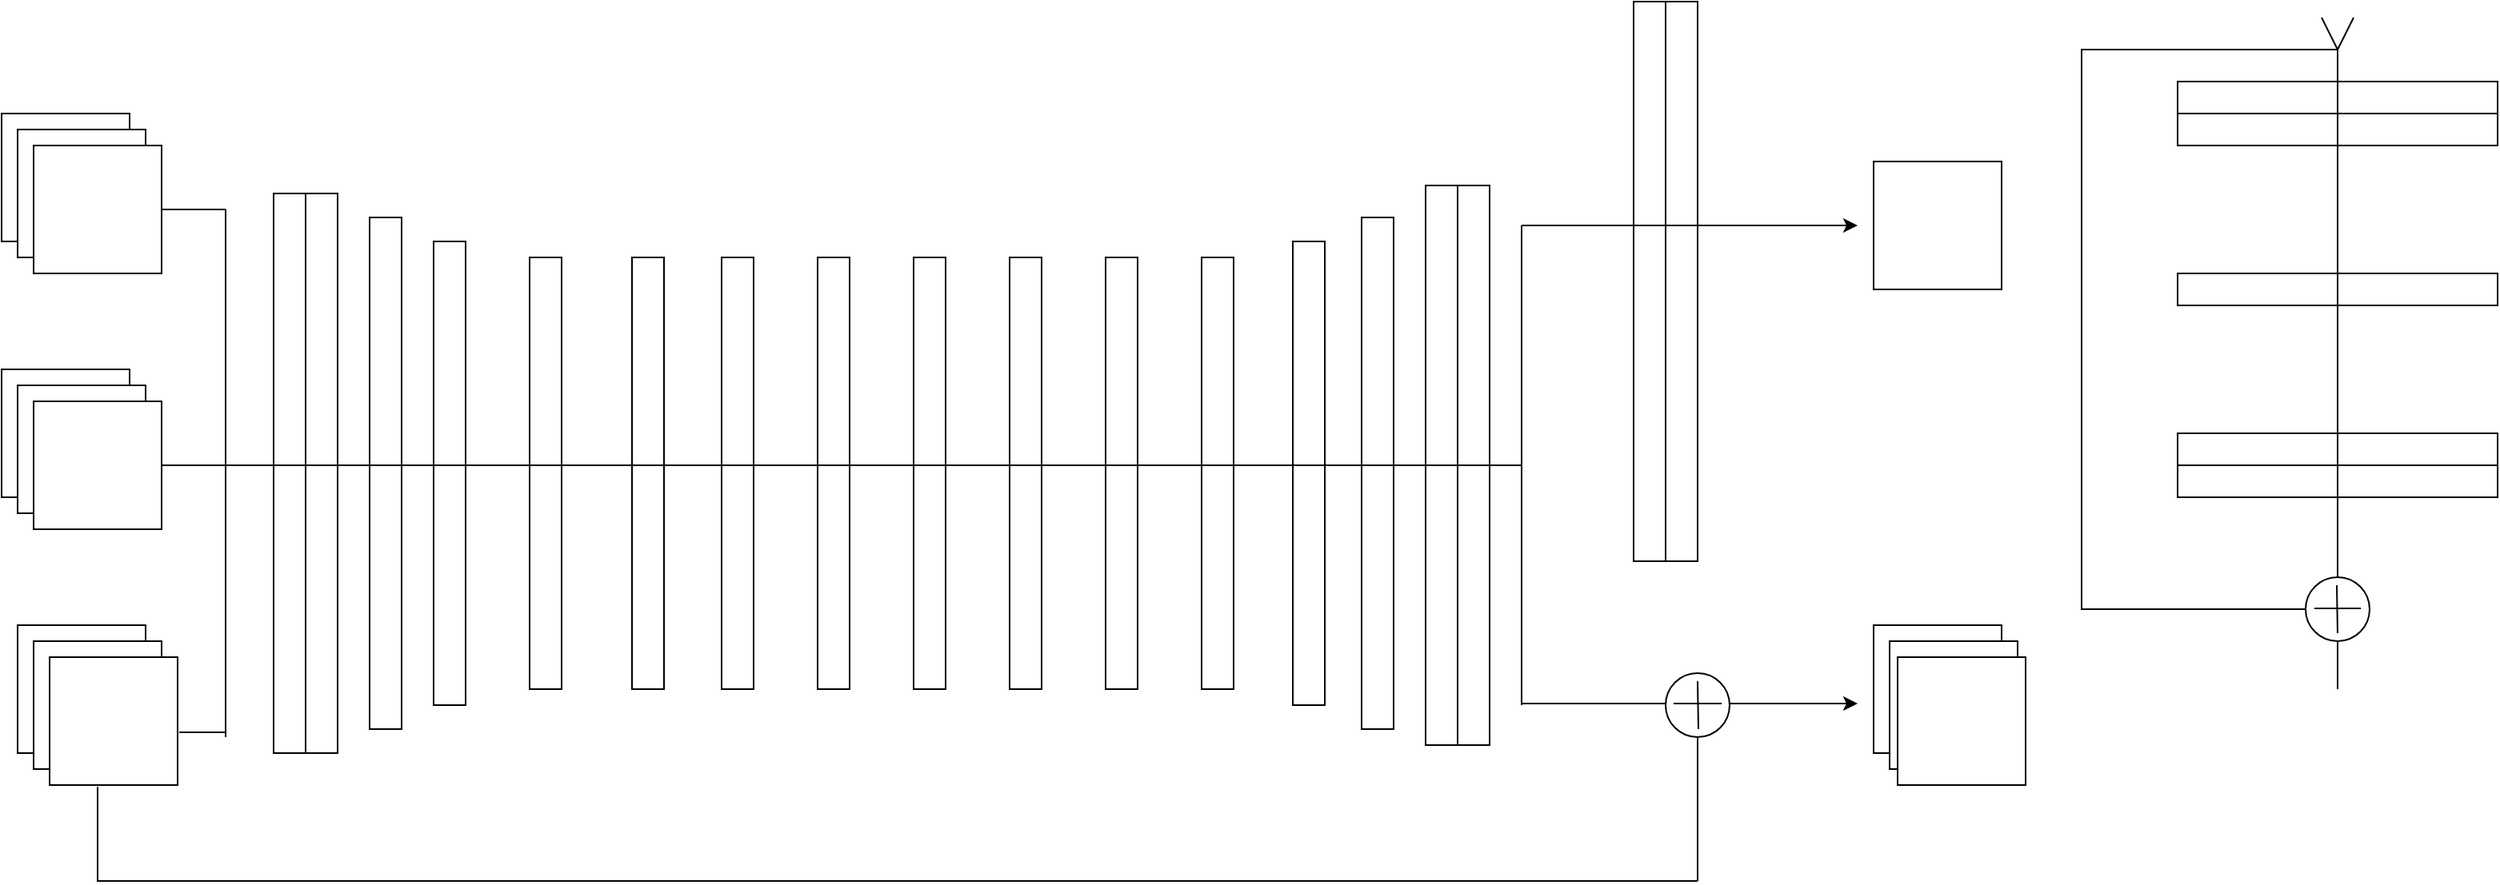 <mxfile version="23.1.5" type="github">
  <diagram name="第 1 页" id="wC7TP2851hE-rrZVmMUs">
    <mxGraphModel dx="1386" dy="759" grid="1" gridSize="10" guides="1" tooltips="1" connect="1" arrows="1" fold="1" page="1" pageScale="1" pageWidth="827" pageHeight="1169" math="0" shadow="0">
      <root>
        <mxCell id="0" />
        <mxCell id="1" parent="0" />
        <mxCell id="yJ2j904OWOBzv1UMGNfe-1" value="" style="whiteSpace=wrap;html=1;aspect=fixed;" vertex="1" parent="1">
          <mxGeometry x="20" y="160" width="80" height="80" as="geometry" />
        </mxCell>
        <mxCell id="yJ2j904OWOBzv1UMGNfe-2" value="" style="whiteSpace=wrap;html=1;aspect=fixed;" vertex="1" parent="1">
          <mxGeometry x="30" y="170" width="80" height="80" as="geometry" />
        </mxCell>
        <mxCell id="yJ2j904OWOBzv1UMGNfe-3" value="" style="whiteSpace=wrap;html=1;aspect=fixed;" vertex="1" parent="1">
          <mxGeometry x="40" y="180" width="80" height="80" as="geometry" />
        </mxCell>
        <mxCell id="yJ2j904OWOBzv1UMGNfe-4" value="" style="whiteSpace=wrap;html=1;aspect=fixed;" vertex="1" parent="1">
          <mxGeometry x="20" y="320" width="80" height="80" as="geometry" />
        </mxCell>
        <mxCell id="yJ2j904OWOBzv1UMGNfe-5" value="" style="whiteSpace=wrap;html=1;aspect=fixed;" vertex="1" parent="1">
          <mxGeometry x="30" y="330" width="80" height="80" as="geometry" />
        </mxCell>
        <mxCell id="yJ2j904OWOBzv1UMGNfe-6" value="" style="whiteSpace=wrap;html=1;aspect=fixed;" vertex="1" parent="1">
          <mxGeometry x="40" y="340" width="80" height="80" as="geometry" />
        </mxCell>
        <mxCell id="yJ2j904OWOBzv1UMGNfe-8" value="&lt;span style=&quot;color: rgba(0, 0, 0, 0); font-family: monospace; font-size: 0px; font-style: normal; font-variant-ligatures: normal; font-variant-caps: normal; font-weight: 400; letter-spacing: normal; orphans: 2; text-align: start; text-indent: 0px; text-transform: none; widows: 2; word-spacing: 0px; -webkit-text-stroke-width: 0px; background-color: rgb(251, 251, 251); text-decoration-thickness: initial; text-decoration-style: initial; text-decoration-color: initial; float: none; display: inline !important;&quot;&gt;%3CmxGraphModel%3E%3Croot%3E%3CmxCell%20id%3D%220%22%2F%3E%3CmxCell%20id%3D%221%22%20parent%3D%220%22%2F%3E%3CmxCell%20id%3D%222%22%20value%3D%22%22%20style%3D%22whiteSpace%3Dwrap%3Bhtml%3D11 %3Baspect%3Dfixed%3B%22%20vertex%3D%221%22%20parent%3D%221%22%3E%3CmxGeometry%20x%3D%2220%22%20y%3D%22160%22%20width%3D%2280%22%20height%3D%2280%22%20as%3D%22geometry%22%2F%3E%3C%2FmxCell%3E%3CmxCell%20id%3D%223%22%20value%3D%22%22%20style%3D%22whiteSpace%3Dwrap%3Bhtml%3D1%3Baspect%3Dfixed%3B%22%20vertex%3D%221%22%20parent%3D%221%22%3E%3CmxGeometry%20x%3D%2230%22%20y%3D%22170%22170%22170%22170%22170%20 2%20width%3D%2280%22%20height%3D%2280%22%20as%3D%22geometry%22%2F%3E%3C%2FmxCell%3E%3CmxCell%20id%3D%224%22%20value%3D%22%22%20style%3D%22whiteSpace%3Dwrap%3Bhtml%3D1%3Baspect%3Dfixed%3B%22%20vertex%3D%221%22%20parent%3D%221%22%3E%3CmxGeometry%20x%3D%2240%22%20y%3D%22180%22%20width%3D%2280%22%20height%3D%2280%22%20as%3D%22geometry%22%2F%3E%3C%2FmxCell%3E%3C%2Froot%3E%3C%2FmxGraphModel%3E&lt;/span&gt;" style="text;whiteSpace=wrap;html=1;" vertex="1" parent="1">
          <mxGeometry x="80" y="510" width="30" height="40" as="geometry" />
        </mxCell>
        <mxCell id="yJ2j904OWOBzv1UMGNfe-9" value="&lt;span style=&quot;color: rgba(0, 0, 0, 0); font-family: monospace; font-size: 0px; font-style: normal; font-variant-ligatures: normal; font-variant-caps: normal; font-weight: 400; letter-spacing: normal; orphans: 2; text-align: start; text-indent: 0px; text-transform: none; widows: 2; word-spacing: 0px; -webkit-text-stroke-width: 0px; background-color: rgb(251, 251, 251); text-decoration-thickness: initial; text-decoration-style: initial; text-decoration-color: initial; float: none; display: inline !important;&quot;&gt;%3CmxGraphModel%3E%3Croot%3E%3CmxCell%20id%3D%220%22%2F%3E%3CmxCell%20id%3D%221%22%20parent%3D%220%22%2F%3E%3CmxCell%20id%3D%222%22%20value%3D%22%22%20style%3D%22whiteSpace%3Dwrap%3Bhtml%3D11 %3Baspect%3Dfixed%3B%22%20vertex%3D%221%22%20parent%3D%221%22%3E%3CmxGeometry%20x%3D%2220%22%20y%3D%22160%22%20width%3D%2280%22%20height%3D%2280%22%20as%3D%22geometry%22%2F%3E%3C%2FmxCell%3E%3CmxCell%20id%3D%223%22%20value%3D%22%22%20style%3D%22whiteSpace%3Dwrap%3Bhtml%3D1%3Baspect%3Dfixed%3B%22%20vertex%3D%221%22%20parent%3D%221%22%3E%3CmxGeometry%20x%3D%2230%22%20y%3D%22170%22170%22170%22170%22170%20 2%20width%3D%2280%22%20height%3D%2280%22%20as%3D%22geometry%22%2F%3E%3C%2FmxCell%3E%3CmxCell%20id%3D%224%22%20value%3D%22%22%20style%3D%22whiteSpace%3Dwrap%3Bhtml%3D1%3Baspect%3Dfixed%3B%22%20vertex%3D%221%22%20parent%3D%221%22%3E%3CmxGeometry%20x%3D%2240%22%20y%3D%22180%22%20width%3D%2280%22%20height%3D%2280%22%20as%3D%22geometry%22%2F%3E%3C%2FmxCell%3E%3C%2Froot%3E%3C%2FmxGraphModel%3E&lt;/span&gt;" style="text;whiteSpace=wrap;html=1;" vertex="1" parent="1">
          <mxGeometry x="70" y="520" width="30" height="40" as="geometry" />
        </mxCell>
        <mxCell id="yJ2j904OWOBzv1UMGNfe-10" value="" style="whiteSpace=wrap;html=1;aspect=fixed;" vertex="1" parent="1">
          <mxGeometry x="30" y="480" width="80" height="80" as="geometry" />
        </mxCell>
        <mxCell id="yJ2j904OWOBzv1UMGNfe-11" value="" style="whiteSpace=wrap;html=1;aspect=fixed;" vertex="1" parent="1">
          <mxGeometry x="40" y="490" width="80" height="80" as="geometry" />
        </mxCell>
        <mxCell id="yJ2j904OWOBzv1UMGNfe-12" value="" style="whiteSpace=wrap;html=1;aspect=fixed;" vertex="1" parent="1">
          <mxGeometry x="50" y="500" width="80" height="80" as="geometry" />
        </mxCell>
        <mxCell id="yJ2j904OWOBzv1UMGNfe-15" value="" style="endArrow=none;html=1;rounded=0;" edge="1" parent="1" source="yJ2j904OWOBzv1UMGNfe-3">
          <mxGeometry width="50" height="50" relative="1" as="geometry">
            <mxPoint x="440" y="420" as="sourcePoint" />
            <mxPoint x="160" y="220" as="targetPoint" />
          </mxGeometry>
        </mxCell>
        <mxCell id="yJ2j904OWOBzv1UMGNfe-16" value="" style="endArrow=none;html=1;rounded=0;" edge="1" parent="1">
          <mxGeometry width="50" height="50" relative="1" as="geometry">
            <mxPoint x="160" y="550" as="sourcePoint" />
            <mxPoint x="160" y="220" as="targetPoint" />
          </mxGeometry>
        </mxCell>
        <mxCell id="yJ2j904OWOBzv1UMGNfe-20" value="" style="endArrow=none;html=1;rounded=0;exitX=1.013;exitY=0.588;exitDx=0;exitDy=0;exitPerimeter=0;" edge="1" parent="1" source="yJ2j904OWOBzv1UMGNfe-12">
          <mxGeometry width="50" height="50" relative="1" as="geometry">
            <mxPoint x="440" y="420" as="sourcePoint" />
            <mxPoint x="160" y="547" as="targetPoint" />
          </mxGeometry>
        </mxCell>
        <mxCell id="yJ2j904OWOBzv1UMGNfe-23" value="" style="rounded=0;whiteSpace=wrap;html=1;" vertex="1" parent="1">
          <mxGeometry x="190" y="210" width="20" height="350" as="geometry" />
        </mxCell>
        <mxCell id="yJ2j904OWOBzv1UMGNfe-24" value="&lt;span style=&quot;color: rgba(0, 0, 0, 0); font-family: monospace; font-size: 0px; font-style: normal; font-variant-ligatures: normal; font-variant-caps: normal; font-weight: 400; letter-spacing: normal; orphans: 2; text-align: start; text-indent: 0px; text-transform: none; widows: 2; word-spacing: 0px; -webkit-text-stroke-width: 0px; background-color: rgb(251, 251, 251); text-decoration-thickness: initial; text-decoration-style: initial; text-decoration-color: initial; float: none; display: inline !important;&quot;&gt;%3CmxGraphModel%3E%3Croot%3E%3CmxCell%20id%3D%220%22%2F%3E%3CmxCell%20id%3D%221%22%20parent%3D%220%22%2F%3E%3CmxCell%20id%3D%222%20value%3D%22%22%20style%3D%22rounded%3D0%3BwhiteSpace%3Dwrap%3BwhiteSpace%3Dwrap%3Bhtml%3D1%3B%22%20vertex%3D%221%22%20parent%3D%221%22%3E%3CmxGeometry%20x%3D%22190%22%20y%3D%22210%22%20width%3D%2220%22%20height%3D%22350%22%20as%3D%22geometry%22%2F%3E%3C%2FmxCell%3E%3C%2Froot%3E%3C%2FmxGraphModel%3E&lt;/span&gt;" style="text;whiteSpace=wrap;html=1;" vertex="1" parent="1">
          <mxGeometry x="230" y="230" width="30" height="330" as="geometry" />
        </mxCell>
        <mxCell id="yJ2j904OWOBzv1UMGNfe-25" value="" style="rounded=0;whiteSpace=wrap;html=1;" vertex="1" parent="1">
          <mxGeometry x="210" y="210" width="20" height="350" as="geometry" />
        </mxCell>
        <mxCell id="yJ2j904OWOBzv1UMGNfe-27" value="" style="rounded=0;whiteSpace=wrap;html=1;" vertex="1" parent="1">
          <mxGeometry x="250" y="225" width="20" height="320" as="geometry" />
        </mxCell>
        <mxCell id="yJ2j904OWOBzv1UMGNfe-32" value="" style="rounded=0;whiteSpace=wrap;html=1;" vertex="1" parent="1">
          <mxGeometry x="290" y="240" width="20" height="290" as="geometry" />
        </mxCell>
        <mxCell id="yJ2j904OWOBzv1UMGNfe-33" value="" style="rounded=0;whiteSpace=wrap;html=1;" vertex="1" parent="1">
          <mxGeometry x="350" y="250" width="20" height="270" as="geometry" />
        </mxCell>
        <mxCell id="yJ2j904OWOBzv1UMGNfe-41" value="" style="rounded=0;whiteSpace=wrap;html=1;" vertex="1" parent="1">
          <mxGeometry x="414" y="250" width="20" height="270" as="geometry" />
        </mxCell>
        <mxCell id="yJ2j904OWOBzv1UMGNfe-42" value="" style="rounded=0;whiteSpace=wrap;html=1;" vertex="1" parent="1">
          <mxGeometry x="470" y="250" width="20" height="270" as="geometry" />
        </mxCell>
        <mxCell id="yJ2j904OWOBzv1UMGNfe-44" value="" style="rounded=0;whiteSpace=wrap;html=1;" vertex="1" parent="1">
          <mxGeometry x="530" y="250" width="20" height="270" as="geometry" />
        </mxCell>
        <mxCell id="yJ2j904OWOBzv1UMGNfe-45" value="" style="rounded=0;whiteSpace=wrap;whiteSpace=wrap;html=1;" vertex="1" parent="1">
          <mxGeometry x="590" y="250" width="20" height="270" as="geometry" />
        </mxCell>
        <mxCell id="yJ2j904OWOBzv1UMGNfe-46" value="" style="rounded=0;whiteSpace=wrap;whiteSpace=wrap;html=1;" vertex="1" parent="1">
          <mxGeometry x="650" y="250" width="20" height="270" as="geometry" />
        </mxCell>
        <mxCell id="yJ2j904OWOBzv1UMGNfe-47" value="" style="rounded=0;whiteSpace=wrap;whiteSpace=wrap;html=1;" vertex="1" parent="1">
          <mxGeometry x="710" y="250" width="20" height="270" as="geometry" />
        </mxCell>
        <mxCell id="yJ2j904OWOBzv1UMGNfe-48" value="" style="rounded=0;whiteSpace=wrap;whiteSpace=wrap;html=1;" vertex="1" parent="1">
          <mxGeometry x="770" y="250" width="20" height="270" as="geometry" />
        </mxCell>
        <mxCell id="yJ2j904OWOBzv1UMGNfe-52" value="" style="rounded=0;whiteSpace=wrap;whiteSpace=wrap;html=1;" vertex="1" parent="1">
          <mxGeometry x="827" y="240" width="20" height="290" as="geometry" />
        </mxCell>
        <mxCell id="yJ2j904OWOBzv1UMGNfe-53" value="" style="rounded=0;whiteSpace=wrap;html=1;" vertex="1" parent="1">
          <mxGeometry x="870" y="225" width="20" height="320" as="geometry" />
        </mxCell>
        <mxCell id="yJ2j904OWOBzv1UMGNfe-54" value="" style="rounded=0;whiteSpace=wrap;html=1;" vertex="1" parent="1">
          <mxGeometry x="930" y="205" width="20" height="350" as="geometry" />
        </mxCell>
        <mxCell id="yJ2j904OWOBzv1UMGNfe-55" value="" style="rounded=0;whiteSpace=wrap;html=1;" vertex="1" parent="1">
          <mxGeometry x="910" y="205" width="20" height="350" as="geometry" />
        </mxCell>
        <mxCell id="yJ2j904OWOBzv1UMGNfe-56" value="" style="endArrow=none;html=1;rounded=0;exitX=1;exitY=0.5;exitDx=0;exitDy=0;" edge="1" parent="1" source="yJ2j904OWOBzv1UMGNfe-6">
          <mxGeometry width="50" height="50" relative="1" as="geometry">
            <mxPoint x="590" y="300" as="sourcePoint" />
            <mxPoint x="970" y="380" as="targetPoint" />
          </mxGeometry>
        </mxCell>
        <mxCell id="yJ2j904OWOBzv1UMGNfe-57" value="" style="rounded=0;whiteSpace=wrap;html=1;" vertex="1" parent="1">
          <mxGeometry x="1060" y="90" width="20" height="350" as="geometry" />
        </mxCell>
        <mxCell id="yJ2j904OWOBzv1UMGNfe-58" value="" style="rounded=0;whiteSpace=wrap;html=1;" vertex="1" parent="1">
          <mxGeometry x="1040" y="90" width="20" height="350" as="geometry" />
        </mxCell>
        <mxCell id="yJ2j904OWOBzv1UMGNfe-60" value="" style="endArrow=classic;html=1;rounded=1;curved=0;" edge="1" parent="1">
          <mxGeometry width="50" height="50" relative="1" as="geometry">
            <mxPoint x="970" y="230" as="sourcePoint" />
            <mxPoint x="1180" y="230" as="targetPoint" />
          </mxGeometry>
        </mxCell>
        <mxCell id="yJ2j904OWOBzv1UMGNfe-61" value="" style="endArrow=none;html=1;rounded=0;" edge="1" parent="1">
          <mxGeometry width="50" height="50" relative="1" as="geometry">
            <mxPoint x="970" y="380" as="sourcePoint" />
            <mxPoint x="970" y="230" as="targetPoint" />
          </mxGeometry>
        </mxCell>
        <mxCell id="yJ2j904OWOBzv1UMGNfe-62" value="" style="endArrow=classic;html=1;rounded=1;curved=0;" edge="1" parent="1">
          <mxGeometry width="50" height="50" relative="1" as="geometry">
            <mxPoint x="970" y="529" as="sourcePoint" />
            <mxPoint x="1180" y="529" as="targetPoint" />
          </mxGeometry>
        </mxCell>
        <mxCell id="yJ2j904OWOBzv1UMGNfe-63" value="" style="endArrow=none;html=1;rounded=0;" edge="1" parent="1">
          <mxGeometry width="50" height="50" relative="1" as="geometry">
            <mxPoint x="970" y="530" as="sourcePoint" />
            <mxPoint x="970" y="380" as="targetPoint" />
          </mxGeometry>
        </mxCell>
        <mxCell id="yJ2j904OWOBzv1UMGNfe-64" value="" style="whiteSpace=wrap;html=1;aspect=fixed;" vertex="1" parent="1">
          <mxGeometry x="1190" y="190" width="80" height="80" as="geometry" />
        </mxCell>
        <mxCell id="yJ2j904OWOBzv1UMGNfe-67" value="&lt;span style=&quot;color: rgba(0, 0, 0, 0); font-family: monospace; font-size: 0px; font-style: normal; font-variant-ligatures: normal; font-variant-caps: normal; font-weight: 400; letter-spacing: normal; orphans: 2; text-align: start; text-indent: 0px; text-transform: none; widows: 2; word-spacing: 0px; -webkit-text-stroke-width: 0px; background-color: rgb(251, 251, 251); text-decoration-thickness: initial; text-decoration-style: initial; text-decoration-color: initial; float: none; display: inline !important;&quot;&gt;%3CmxGraphModel%3E%3Croot%3E%3CmxCell%20id%3D%220%22%2F%3E%3CmxCell%20id%3D%221%22%20parent%3D%220%22%2F%3E%3CmxCell%20id%3D%222%22%20value%3D%22%22%20style%3D%22whiteSpace%3Dwrap%3Bhtml%3D11 %3Baspect%3Dfixed%3B%22%20vertex%3D%221%22%20parent%3D%221%22%3E%3CmxGeometry%20x%3D%2220%22%20y%3D%22160%22%20width%3D%2280%22%20height%3D%2280%22%20as%3D%22geometry%22%2F%3E%3C%2FmxCell%3E%3CmxCell%20id%3D%223%22%20value%3D%22%22%20style%3D%22whiteSpace%3Dwrap%3Bhtml%3D1%3Baspect%3Dfixed%3B%22%20vertex%3D%221%22%20parent%3D%221%22%3E%3CmxGeometry%20x%3D%2230%22%20y%3D%22170%22170%22170%22170%22170%20 2%20width%3D%2280%22%20height%3D%2280%22%20as%3D%22geometry%22%2F%3E%3C%2FmxCell%3E%3CmxCell%20id%3D%224%22%20value%3D%22%22%20style%3D%22whiteSpace%3Dwrap%3Bhtml%3D1%3Baspect%3Dfixed%3B%22%20vertex%3D%221%22%20parent%3D%221%22%3E%3CmxGeometry%20x%3D%2240%22%20y%3D%22180%22%20width%3D%2280%22%20height%3D%2280%22%20as%3D%22geometry%22%2F%3E%3C%2FmxCell%3E%3C%2Froot%3E%3C%2FmxGraphModel%3E&lt;/span&gt;" style="text;whiteSpace=wrap;html=1;" vertex="1" parent="1">
          <mxGeometry x="310" y="130" width="30" height="40" as="geometry" />
        </mxCell>
        <mxCell id="yJ2j904OWOBzv1UMGNfe-69" value="&lt;span style=&quot;color: rgba(0, 0, 0, 0); font-family: monospace; font-size: 0px; font-style: normal; font-variant-ligatures: normal; font-variant-caps: normal; font-weight: 400; letter-spacing: normal; orphans: 2; text-align: start; text-indent: 0px; text-transform: none; widows: 2; word-spacing: 0px; -webkit-text-stroke-width: 0px; background-color: rgb(251, 251, 251); text-decoration-thickness: initial; text-decoration-style: initial; text-decoration-color: initial; float: none; display: inline !important;&quot;&gt;%3CmxGraphModel%3E%3Croot%3E%3CmxCell%20id%3D%220%22%2F%3E%3CmxCell%20id%3D%221%22%20parent%3D%220%22%2F%3E%3CmxCell%20id%3D%222%22%20value%3D%22%22%20style%3D%22whiteSpace%3Dwrap%3Bhtml%3D11 %3Baspect%3Dfixed%3B%22%20vertex%3D%221%22%20parent%3D%221%22%3E%3CmxGeometry%20x%3D%2220%22%20y%3D%22160%22%20width%3D%2280%22%20height%3D%2280%22%20as%3D%22geometry%22%2F%3E%3C%2FmxCell%3E%3CmxCell%20id%3D%223%22%20value%3D%22%22%20style%3D%22whiteSpace%3Dwrap%3Bhtml%3D1%3Baspect%3Dfixed%3B%22%20vertex%3D%221%22%20parent%3D%221%22%3E%3CmxGeometry%20x%3D%2230%22%20y%3D%22170%22170%22170%22170%22170%20 2%20width%3D%2280%22%20height%3D%2280%22%20as%3D%22geometry%22%2F%3E%3C%2FmxCell%3E%3CmxCell%20id%3D%224%22%20value%3D%22%22%20style%3D%22whiteSpace%3Dwrap%3Bhtml%3D1%3Baspect%3Dfixed%3B%22%20vertex%3D%221%22%20parent%3D%221%22%3E%3CmxGeometry%20x%3D%2240%22%20y%3D%22180%22%20width%3D%2280%22%20height%3D%2280%22%20as%3D%22geometry%22%2F%3E%3C%2FmxCell%3E%3C%2Froot%3E%3C%2FmxGraphModel%3E&lt;/span&gt;" style="text;whiteSpace=wrap;html=1;" vertex="1" parent="1">
          <mxGeometry x="350" y="170" width="30" height="40" as="geometry" />
        </mxCell>
        <mxCell id="yJ2j904OWOBzv1UMGNfe-70" value="&lt;span style=&quot;color: rgba(0, 0, 0, 0); font-family: monospace; font-size: 0px; font-style: normal; font-variant-ligatures: normal; font-variant-caps: normal; font-weight: 400; letter-spacing: normal; orphans: 2; text-align: start; text-indent: 0px; text-transform: none; widows: 2; word-spacing: 0px; -webkit-text-stroke-width: 0px; background-color: rgb(251, 251, 251); text-decoration-thickness: initial; text-decoration-style: initial; text-decoration-color: initial; float: none; display: inline !important;&quot;&gt;%3CmxGraphModel%3E%3Croot%3E%3CmxCell%20id%3D%220%22%2F%3E%3CmxCell%20id%3D%221%22%20parent%3D%220%22%2F%3E%3CmxCell%20id%3D%222%22%20value%3D%22%22%20style%3D%22whiteSpace%3Dwrap%3Bhtml%3D11 %3Baspect%3Dfixed%3B%22%20vertex%3D%221%22%20parent%3D%221%22%3E%3CmxGeometry%20x%3D%2220%22%20y%3D%22160%22%20width%3D%2280%22%20height%3D%2280%22%20as%3D%22geometry%22%2F%3E%3C%2FmxCell%3E%3CmxCell%20id%3D%223%22%20value%3D%22%22%20style%3D%22whiteSpace%3Dwrap%3Bhtml%3D1%3Baspect%3Dfixed%3B%22%20vertex%3D%221%22%20parent%3D%221%22%3E%3CmxGeometry%20x%3D%2230%22%20y%3D%22170%22170%22170%22170%22170%20 2%20width%3D%2280%22%20height%3D%2280%22%20as%3D%22geometry%22%2F%3E%3C%2FmxCell%3E%3CmxCell%20id%3D%224%22%20value%3D%22%22%20style%3D%22whiteSpace%3Dwrap%3Bhtml%3D1%3Baspect%3Dfixed%3B%22%20vertex%3D%221%22%20parent%3D%221%22%3E%3CmxGeometry%20x%3D%2240%22%20y%3D%22180%22%20width%3D%2280%22%20height%3D%2280%22%20as%3D%22geometry%22%2F%3E%3C%2FmxCell%3E%3C%2Froot%3E%3C%2FmxGraphModel%3E&lt;/span&gt;" style="text;whiteSpace=wrap;html=1;" vertex="1" parent="1">
          <mxGeometry x="1260" y="510" width="10" height="40" as="geometry" />
        </mxCell>
        <mxCell id="yJ2j904OWOBzv1UMGNfe-71" value="&lt;span style=&quot;color: rgba(0, 0, 0, 0); font-family: monospace; font-size: 0px; font-style: normal; font-variant-ligatures: normal; font-variant-caps: normal; font-weight: 400; letter-spacing: normal; orphans: 2; text-align: start; text-indent: 0px; text-transform: none; widows: 2; word-spacing: 0px; -webkit-text-stroke-width: 0px; background-color: rgb(251, 251, 251); text-decoration-thickness: initial; text-decoration-style: initial; text-decoration-color: initial; float: none; display: inline !important;&quot;&gt;%3CmxGraphModel%3E%3Croot%3E%3CmxCell%20id%3D%220%22%2F%3E%3CmxCell%20id%3D%221%22%20parent%3D%220%22%2F%3E%3CmxCell%20id%3D%222%22%20value%3D%22%22%20style%3D%22whiteSpace%3Dwrap%3Bhtml%3D11 %3Baspect%3Dfixed%3B%22%20vertex%3D%221%22%20parent%3D%221%22%3E%3CmxGeometry%20x%3D%2220%22%20y%3D%22160%22%20width%3D%2280%22%20height%3D%2280%22%20as%3D%22geometry%22%2F%3E%3C%2FmxCell%3E%3CmxCell%20id%3D%223%22%20value%3D%22%22%20style%3D%22whiteSpace%3Dwrap%3Bhtml%3D1%3Baspect%3Dfixed%3B%22%20vertex%3D%221%22%20parent%3D%221%22%3E%3CmxGeometry%20x%3D%2230%22%20y%3D%22170%22170%22170%22170%22170%20 2%20width%3D%2280%22%20height%3D%2280%22%20as%3D%22geometry%22%2F%3E%3C%2FmxCell%3E%3CmxCell%20id%3D%224%22%20value%3D%22%22%20style%3D%22whiteSpace%3Dwrap%3Bhtml%3D1%3Baspect%3Dfixed%3B%22%20vertex%3D%221%22%20parent%3D%221%22%3E%3CmxGeometry%20x%3D%2240%22%20y%3D%22180%22%20width%3D%2280%22%20height%3D%2280%22%20as%3D%22geometry%22%2F%3E%3C%2FmxCell%3E%3C%2Froot%3E%3C%2FmxGraphModel%3E&lt;/span&gt;" style="text;whiteSpace=wrap;html=1;" vertex="1" parent="1">
          <mxGeometry x="1230" y="520" width="30" height="40" as="geometry" />
        </mxCell>
        <mxCell id="yJ2j904OWOBzv1UMGNfe-72" value="" style="whiteSpace=wrap;html=1;aspect=fixed;" vertex="1" parent="1">
          <mxGeometry x="1190" y="480" width="80" height="80" as="geometry" />
        </mxCell>
        <mxCell id="yJ2j904OWOBzv1UMGNfe-73" value="" style="whiteSpace=wrap;html=1;aspect=fixed;" vertex="1" parent="1">
          <mxGeometry x="1200" y="490" width="80" height="80" as="geometry" />
        </mxCell>
        <mxCell id="yJ2j904OWOBzv1UMGNfe-74" value="" style="whiteSpace=wrap;html=1;aspect=fixed;" vertex="1" parent="1">
          <mxGeometry x="1205" y="500" width="80" height="80" as="geometry" />
        </mxCell>
        <mxCell id="yJ2j904OWOBzv1UMGNfe-75" value="" style="endArrow=none;html=1;rounded=0;exitX=0.375;exitY=1.013;exitDx=0;exitDy=0;exitPerimeter=0;" edge="1" parent="1" source="yJ2j904OWOBzv1UMGNfe-12">
          <mxGeometry width="50" height="50" relative="1" as="geometry">
            <mxPoint x="500" y="650" as="sourcePoint" />
            <mxPoint x="1080" y="640" as="targetPoint" />
            <Array as="points">
              <mxPoint x="80" y="640" />
            </Array>
          </mxGeometry>
        </mxCell>
        <mxCell id="yJ2j904OWOBzv1UMGNfe-76" value="" style="endArrow=none;html=1;rounded=0;" edge="1" parent="1" source="yJ2j904OWOBzv1UMGNfe-77">
          <mxGeometry width="50" height="50" relative="1" as="geometry">
            <mxPoint x="1080" y="640" as="sourcePoint" />
            <mxPoint x="1080" y="530" as="targetPoint" />
          </mxGeometry>
        </mxCell>
        <mxCell id="yJ2j904OWOBzv1UMGNfe-78" value="" style="endArrow=none;html=1;rounded=0;" edge="1" parent="1" target="yJ2j904OWOBzv1UMGNfe-77">
          <mxGeometry width="50" height="50" relative="1" as="geometry">
            <mxPoint x="1080" y="640" as="sourcePoint" />
            <mxPoint x="1080" y="530" as="targetPoint" />
          </mxGeometry>
        </mxCell>
        <mxCell id="yJ2j904OWOBzv1UMGNfe-77" value="" style="ellipse;whiteSpace=wrap;html=1;aspect=fixed;" vertex="1" parent="1">
          <mxGeometry x="1060" y="510" width="40" height="40" as="geometry" />
        </mxCell>
        <mxCell id="yJ2j904OWOBzv1UMGNfe-80" value="" style="endArrow=none;html=1;rounded=0;" edge="1" parent="1">
          <mxGeometry width="50" height="50" relative="1" as="geometry">
            <mxPoint x="1065" y="529" as="sourcePoint" />
            <mxPoint x="1095" y="529" as="targetPoint" />
          </mxGeometry>
        </mxCell>
        <mxCell id="yJ2j904OWOBzv1UMGNfe-82" value="" style="endArrow=none;html=1;rounded=0;" edge="1" parent="1">
          <mxGeometry width="50" height="50" relative="1" as="geometry">
            <mxPoint x="1080" y="515" as="sourcePoint" />
            <mxPoint x="1080.5" y="545" as="targetPoint" />
          </mxGeometry>
        </mxCell>
        <mxCell id="yJ2j904OWOBzv1UMGNfe-84" value="" style="rounded=0;whiteSpace=wrap;html=1;" vertex="1" parent="1">
          <mxGeometry x="1380" y="140" width="200" height="20" as="geometry" />
        </mxCell>
        <mxCell id="yJ2j904OWOBzv1UMGNfe-85" value="" style="rounded=0;whiteSpace=wrap;html=1;" vertex="1" parent="1">
          <mxGeometry x="1380" y="380" width="200" height="20" as="geometry" />
        </mxCell>
        <mxCell id="yJ2j904OWOBzv1UMGNfe-87" value="" style="rounded=0;whiteSpace=wrap;html=1;" vertex="1" parent="1">
          <mxGeometry x="1380" y="260" width="200" height="20" as="geometry" />
        </mxCell>
        <mxCell id="yJ2j904OWOBzv1UMGNfe-88" value="" style="rounded=0;whiteSpace=wrap;whiteSpace=wrap;html=1;" vertex="1" parent="1">
          <mxGeometry x="1380" y="360" width="200" height="20" as="geometry" />
        </mxCell>
        <mxCell id="yJ2j904OWOBzv1UMGNfe-89" value="" style="rounded=0;whiteSpace=wrap;whiteSpace=wrap;html=1;" vertex="1" parent="1">
          <mxGeometry x="1380" y="160" width="200" height="20" as="geometry" />
        </mxCell>
        <mxCell id="yJ2j904OWOBzv1UMGNfe-90" value="" style="endArrow=none;html=1;rounded=0;" edge="1" parent="1" source="yJ2j904OWOBzv1UMGNfe-98">
          <mxGeometry width="50" height="50" relative="1" as="geometry">
            <mxPoint x="1480" y="520" as="sourcePoint" />
            <mxPoint x="1480" y="120" as="targetPoint" />
          </mxGeometry>
        </mxCell>
        <mxCell id="yJ2j904OWOBzv1UMGNfe-91" value="" style="endArrow=none;html=1;rounded=0;" edge="1" parent="1">
          <mxGeometry width="50" height="50" relative="1" as="geometry">
            <mxPoint x="1480" y="470" as="sourcePoint" />
            <mxPoint x="1480" y="120" as="targetPoint" />
            <Array as="points">
              <mxPoint x="1320" y="470" />
              <mxPoint x="1320" y="120" />
            </Array>
          </mxGeometry>
        </mxCell>
        <mxCell id="yJ2j904OWOBzv1UMGNfe-93" value="" style="endArrow=none;html=1;rounded=0;" edge="1" parent="1">
          <mxGeometry width="50" height="50" relative="1" as="geometry">
            <mxPoint x="1470" y="100" as="sourcePoint" />
            <mxPoint x="1490" y="100" as="targetPoint" />
            <Array as="points">
              <mxPoint x="1480" y="120" />
            </Array>
          </mxGeometry>
        </mxCell>
        <mxCell id="yJ2j904OWOBzv1UMGNfe-99" value="" style="endArrow=none;html=1;rounded=0;" edge="1" parent="1" target="yJ2j904OWOBzv1UMGNfe-98">
          <mxGeometry width="50" height="50" relative="1" as="geometry">
            <mxPoint x="1480" y="520" as="sourcePoint" />
            <mxPoint x="1480" y="120" as="targetPoint" />
          </mxGeometry>
        </mxCell>
        <mxCell id="yJ2j904OWOBzv1UMGNfe-98" value="" style="ellipse;whiteSpace=wrap;html=1;aspect=fixed;" vertex="1" parent="1">
          <mxGeometry x="1460" y="450" width="40" height="40" as="geometry" />
        </mxCell>
        <mxCell id="yJ2j904OWOBzv1UMGNfe-100" value="" style="endArrow=none;html=1;rounded=0;" edge="1" parent="1">
          <mxGeometry width="50" height="50" relative="1" as="geometry">
            <mxPoint x="1479.5" y="455" as="sourcePoint" />
            <mxPoint x="1480" y="485" as="targetPoint" />
          </mxGeometry>
        </mxCell>
        <mxCell id="yJ2j904OWOBzv1UMGNfe-102" value="&lt;span style=&quot;color: rgba(0, 0, 0, 0); font-family: monospace; font-size: 0px; font-style: normal; font-variant-ligatures: normal; font-variant-caps: normal; font-weight: 400; letter-spacing: normal; orphans: 2; text-align: start; text-indent: 0px; text-transform: none; widows: 2; word-spacing: 0px; -webkit-text-stroke-width: 0px; background-color: rgb(251, 251, 251); text-decoration-thickness: initial; text-decoration-style: initial; text-decoration-color: initial; float: none; display: inline !important;&quot;&gt;%3CmxGraphModel%3E%3Croot%3E%3CmxCell%20id%3D%220%22%2F%3E%3CmxCell%20id%3D%221%22%20parent%3D%220%22%2F%3E%3CmxCell%20id%3D%222%20value%3D%22%22%20style%3D%22endArrow%3Dnone%3Bhtml%3DD1%3Brounded%3D0%3B%22%20edge%3D%221%22%20parent%3D%221%22%3E%3CmxGeometry%20width%3D%2250%22%20height%3D%2250%22%20relative%3D%221%22%20as%3D%22geometry%22%3E%3CmxPoint%20x%3D%221065%22%20y%3D%22529%22%20as%3D%22sourcePoint%22%2F%3E%3CmxPoint%20x%3D%221095%22%20y%3D%22529%22%20as%3D%22targetPoint%22%2F%3E%3C%2FmxGeometry%3E%3C%2FmxCell%3E%3C%2Froot%3E%3C%2FmxGraphModel%3E&lt;/span&gt;" style="text;whiteSpace=wrap;html=1;" vertex="1" parent="1">
          <mxGeometry x="1130" y="580" width="30" height="40" as="geometry" />
        </mxCell>
        <mxCell id="yJ2j904OWOBzv1UMGNfe-103" value="&lt;span style=&quot;color: rgba(0, 0, 0, 0); font-family: monospace; font-size: 0px; font-style: normal; font-variant-ligatures: normal; font-variant-caps: normal; font-weight: 400; letter-spacing: normal; orphans: 2; text-align: start; text-indent: 0px; text-transform: none; widows: 2; word-spacing: 0px; -webkit-text-stroke-width: 0px; background-color: rgb(251, 251, 251); text-decoration-thickness: initial; text-decoration-style: initial; text-decoration-color: initial; float: none; display: inline !important;&quot;&gt;%3CmxGraphModel%3E%3Croot%3E%3CmxCell%20id%3D%220%22%2F%3E%3CmxCell%20id%3D%221%22%20parent%3D%220%22%2F%3E%3CmxCell%20id%3D%222%20value%3D%22%22%20style%3D%22endArrow%3Dnone%3Bhtml%3DD1%3Brounded%3D0%3B%22%20edge%3D%221%22%20parent%3D%221%22%3E%3CmxGeometry%20width%3D%2250%22%20height%3D%2250%22%20relative%3D%221%22%20as%3D%22geometry%22%3E%3CmxPoint%20x%3D%221065%22%20y%3D%22529%22%20as%3D%22sourcePoint%22%2F%3E%3CmxPoint%20x%3D%221095%22%20y%3D%22529%22%20as%3D%22targetPoint%22%2F%3E%3C%2FmxGeometry%3E%3C%2FmxCell%3E%3C%2Froot%3E%3C%2FmxGraphModel%3E&lt;/span&gt;" style="text;whiteSpace=wrap;html=1;" vertex="1" parent="1">
          <mxGeometry x="1170" y="590" width="30" height="40" as="geometry" />
        </mxCell>
        <mxCell id="yJ2j904OWOBzv1UMGNfe-104" value="&lt;span style=&quot;color: rgba(0, 0, 0, 0); font-family: monospace; font-size: 0px; font-style: normal; font-variant-ligatures: normal; font-variant-caps: normal; font-weight: 400; letter-spacing: normal; orphans: 2; text-align: start; text-indent: 0px; text-transform: none; widows: 2; word-spacing: 0px; -webkit-text-stroke-width: 0px; background-color: rgb(251, 251, 251); text-decoration-thickness: initial; text-decoration-style: initial; text-decoration-color: initial; float: none; display: inline !important;&quot;&gt;%3CmxGraphModel%3E%3Croot%3E%3CmxCell%20id%3D%220%22%2F%3E%3CmxCell%20id%3D%221%22%20parent%3D%220%22%2F%3E%3CmxCell%20id%3D%222%20value%3D%22%22%20style%3D%22endArrow%3Dnone%3Bhtml%3DD1%3Brounded%3D0%3B%22%20edge%3D%221%22%20parent%3D%221%22%3E%3CmxGeometry%20width%3D%2250%22%20height%3D%2250%22%20relative%3D%221%22%20as%3D%22geometry%22%3E%3CmxPoint%20x%3D%221065%22%20y%3D%22529%22%20as%3D%22sourcePoint%22%2F%3E%3CmxPoint%20x%3D%221095%22%20y%3D%22529%22%20as%3D%22targetPoint%22%2F%3E%3C%2FmxGeometry%3E%3C%2FmxCell%3E%3C%2Froot%3E%3C%2FmxGraphModel%3E&lt;/span&gt;" style="text;whiteSpace=wrap;html=1;" vertex="1" parent="1">
          <mxGeometry x="1360" y="550" width="30" height="40" as="geometry" />
        </mxCell>
        <mxCell id="yJ2j904OWOBzv1UMGNfe-105" value="&lt;span style=&quot;color: rgba(0, 0, 0, 0); font-family: monospace; font-size: 0px; font-style: normal; font-variant-ligatures: normal; font-variant-caps: normal; font-weight: 400; letter-spacing: normal; orphans: 2; text-align: start; text-indent: 0px; text-transform: none; widows: 2; word-spacing: 0px; -webkit-text-stroke-width: 0px; background-color: rgb(251, 251, 251); text-decoration-thickness: initial; text-decoration-style: initial; text-decoration-color: initial; float: none; display: inline !important;&quot;&gt;%3CmxGraphModel%3E%3Croot%3E%3CmxCell%20id%3D%220%22%2F%3E%3CmxCell%20id%3D%221%22%20parent%3D%220%22%2F%3E%3CmxCell%20id%3D%222%20value%3D%22%22%20style%3D%22endArrow%3Dnone%3Bhtml%3DD1%3Brounded%3D0%3B%22%20edge%3D%221%22%20parent%3D%221%22%3E%3CmxGeometry%20width%3D%2250%22%20height%3D%2250%22%20relative%3D%221%22%20as%3D%22geometry%22%3E%3CmxPoint%20x%3D%221065%22%20y%3D%22529%22%20as%3D%22sourcePoint%22%2F%3E%3CmxPoint%20x%3D%221095%22%20y%3D%22529%22%20as%3D%22targetPoint%22%2F%3E%3C%2FmxGeometry%3E%3C%2FmxCell%3E%3C%2Froot%3E%3C%2FmxGraphModel%3E&lt;/span&gt;" style="text;whiteSpace=wrap;html=1;" vertex="1" parent="1">
          <mxGeometry x="1160" y="580" width="30" height="40" as="geometry" />
        </mxCell>
        <mxCell id="yJ2j904OWOBzv1UMGNfe-106" value="" style="endArrow=none;html=1;rounded=0;" edge="1" parent="1">
          <mxGeometry width="50" height="50" relative="1" as="geometry">
            <mxPoint x="1465.5" y="469.5" as="sourcePoint" />
            <mxPoint x="1494.5" y="469.5" as="targetPoint" />
          </mxGeometry>
        </mxCell>
      </root>
    </mxGraphModel>
  </diagram>
</mxfile>
